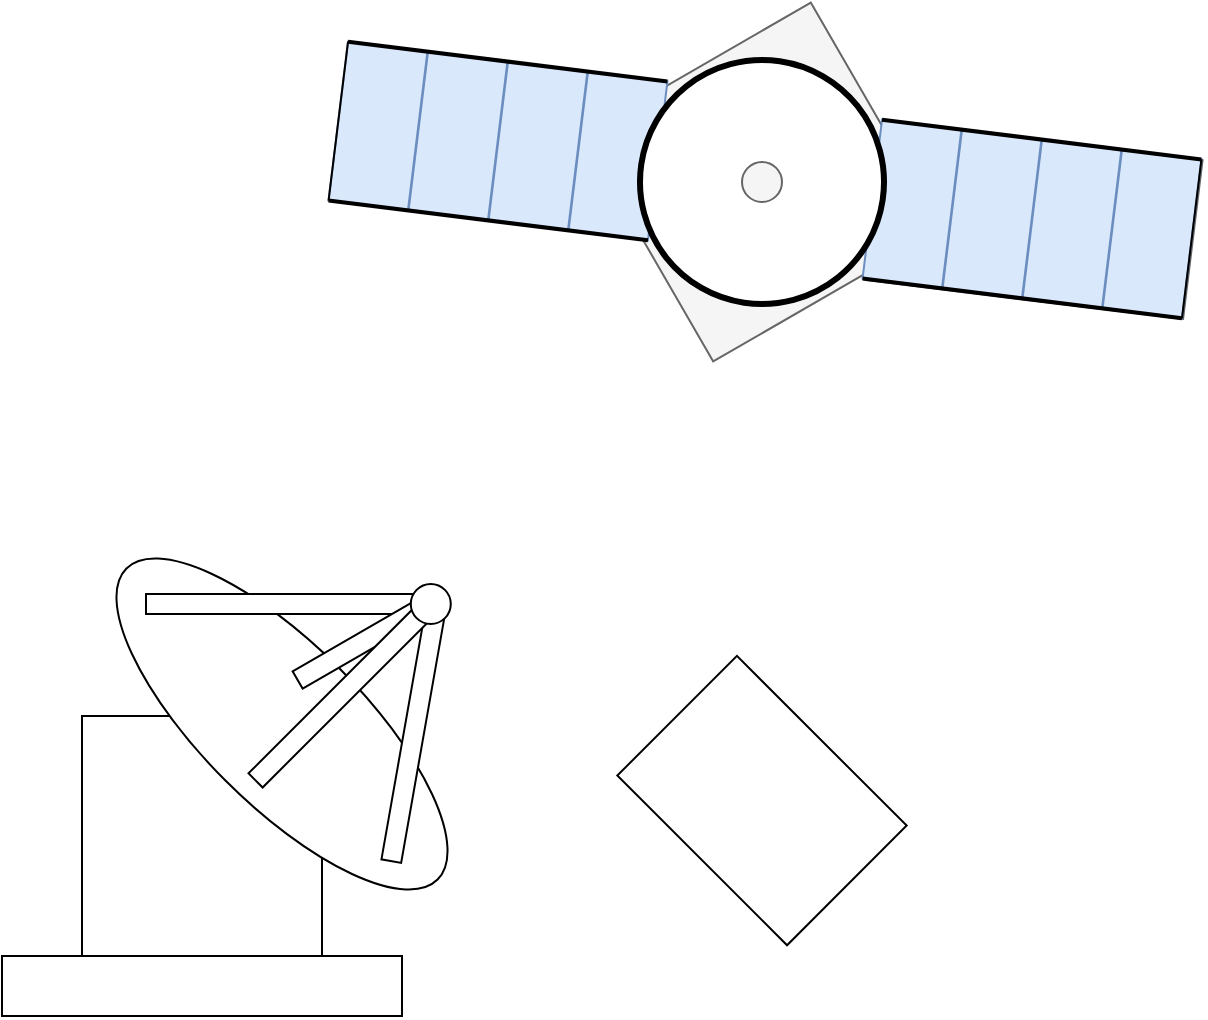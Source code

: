 <mxfile version="26.0.16">
  <diagram name="Page-1" id="EXUUknry4EixfEBFSW-V">
    <mxGraphModel dx="867" dy="597" grid="0" gridSize="10" guides="1" tooltips="1" connect="1" arrows="1" fold="1" page="1" pageScale="1" pageWidth="1169" pageHeight="827" math="0" shadow="0">
      <root>
        <mxCell id="0" />
        <mxCell id="1" parent="0" />
        <mxCell id="y_cZfdV3owpzlUH5pemg-28" value="" style="rounded=0;whiteSpace=wrap;html=1;rotation=-30;fillColor=#f5f5f5;fontColor=#333333;strokeColor=#666666;" vertex="1" parent="1">
          <mxGeometry x="554" y="77.5" width="132" height="131" as="geometry" />
        </mxCell>
        <mxCell id="y_cZfdV3owpzlUH5pemg-21" value="" style="rounded=0;whiteSpace=wrap;html=1;rotation=97;fillColor=#dae8fc;strokeColor=#6c8ebf;container=0;" vertex="1" parent="1">
          <mxGeometry x="508" y="110" width="80" height="40" as="geometry" />
        </mxCell>
        <mxCell id="y_cZfdV3owpzlUH5pemg-22" value="" style="rounded=0;whiteSpace=wrap;html=1;rotation=97;fillColor=#dae8fc;strokeColor=#6c8ebf;container=0;" vertex="1" parent="1">
          <mxGeometry x="468" y="105" width="80" height="40" as="geometry" />
        </mxCell>
        <mxCell id="y_cZfdV3owpzlUH5pemg-23" value="" style="rounded=0;whiteSpace=wrap;html=1;rotation=97;fillColor=#dae8fc;strokeColor=#6c8ebf;container=0;" vertex="1" parent="1">
          <mxGeometry x="428" y="100" width="80" height="40" as="geometry" />
        </mxCell>
        <mxCell id="y_cZfdV3owpzlUH5pemg-24" value="" style="rounded=0;whiteSpace=wrap;html=1;rotation=97;fillColor=#dae8fc;strokeColor=#6c8ebf;container=0;" vertex="1" parent="1">
          <mxGeometry x="388" y="95" width="80" height="40" as="geometry" />
        </mxCell>
        <mxCell id="y_cZfdV3owpzlUH5pemg-8" value="" style="rounded=0;whiteSpace=wrap;html=1;rotation=45;" vertex="1" parent="1">
          <mxGeometry x="560" y="410" width="120" height="84.57" as="geometry" />
        </mxCell>
        <mxCell id="y_cZfdV3owpzlUH5pemg-2" value="" style="rounded=0;whiteSpace=wrap;html=1;" vertex="1" parent="1">
          <mxGeometry x="280" y="410" width="120" height="120" as="geometry" />
        </mxCell>
        <mxCell id="y_cZfdV3owpzlUH5pemg-1" value="" style="ellipse;whiteSpace=wrap;html=1;rotation=45;" vertex="1" parent="1">
          <mxGeometry x="270" y="374" width="220" height="80" as="geometry" />
        </mxCell>
        <mxCell id="y_cZfdV3owpzlUH5pemg-3" value="" style="rounded=0;whiteSpace=wrap;html=1;" vertex="1" parent="1">
          <mxGeometry x="240" y="530" width="200" height="30" as="geometry" />
        </mxCell>
        <mxCell id="y_cZfdV3owpzlUH5pemg-13" value="" style="group;rotation=97;fillColor=#f5f5f5;fontColor=#333333;strokeColor=#666666;container=0;" vertex="1" connectable="0" parent="1">
          <mxGeometry x="716" y="82" width="80" height="160" as="geometry" />
        </mxCell>
        <mxCell id="y_cZfdV3owpzlUH5pemg-26" value="" style="ellipse;whiteSpace=wrap;html=1;aspect=fixed;" vertex="1" parent="1">
          <mxGeometry x="610" y="133" width="20" height="20" as="geometry" />
        </mxCell>
        <mxCell id="y_cZfdV3owpzlUH5pemg-9" value="" style="rounded=0;whiteSpace=wrap;html=1;rotation=97;container=0;fillColor=#dae8fc;strokeColor=#6c8ebf;" vertex="1" parent="1">
          <mxGeometry x="775" y="149" width="80" height="40" as="geometry" />
        </mxCell>
        <mxCell id="y_cZfdV3owpzlUH5pemg-10" value="" style="rounded=0;whiteSpace=wrap;html=1;rotation=97;container=0;fillColor=#dae8fc;strokeColor=#6c8ebf;" vertex="1" parent="1">
          <mxGeometry x="735" y="144" width="80" height="40" as="geometry" />
        </mxCell>
        <mxCell id="y_cZfdV3owpzlUH5pemg-11" value="" style="rounded=0;whiteSpace=wrap;html=1;rotation=97;container=0;fillColor=#dae8fc;strokeColor=#6c8ebf;" vertex="1" parent="1">
          <mxGeometry x="695" y="139" width="80" height="40" as="geometry" />
        </mxCell>
        <mxCell id="y_cZfdV3owpzlUH5pemg-12" value="" style="rounded=0;whiteSpace=wrap;html=1;rotation=97;container=0;fillColor=#dae8fc;strokeColor=#6c8ebf;" vertex="1" parent="1">
          <mxGeometry x="655" y="134" width="80" height="40" as="geometry" />
        </mxCell>
        <mxCell id="y_cZfdV3owpzlUH5pemg-27" value="" style="ellipse;whiteSpace=wrap;html=1;aspect=fixed;rotation=30;strokeWidth=3;" vertex="1" parent="1">
          <mxGeometry x="559" y="82" width="122" height="122" as="geometry" />
        </mxCell>
        <mxCell id="y_cZfdV3owpzlUH5pemg-29" value="" style="ellipse;whiteSpace=wrap;html=1;aspect=fixed;fillColor=#f5f5f5;fontColor=#333333;strokeColor=#666666;" vertex="1" parent="1">
          <mxGeometry x="610" y="133" width="20" height="20" as="geometry" />
        </mxCell>
        <mxCell id="y_cZfdV3owpzlUH5pemg-30" value="" style="endArrow=none;html=1;rounded=0;exitX=0;exitY=1;exitDx=0;exitDy=0;entryX=0;entryY=0;entryDx=0;entryDy=0;strokeWidth=2;" edge="1" parent="1" source="y_cZfdV3owpzlUH5pemg-12" target="y_cZfdV3owpzlUH5pemg-9">
          <mxGeometry width="50" height="50" relative="1" as="geometry">
            <mxPoint x="706" y="185" as="sourcePoint" />
            <mxPoint x="756" y="135" as="targetPoint" />
          </mxGeometry>
        </mxCell>
        <mxCell id="y_cZfdV3owpzlUH5pemg-31" value="" style="endArrow=none;html=1;rounded=0;exitX=0;exitY=1;exitDx=0;exitDy=0;entryX=0;entryY=0;entryDx=0;entryDy=0;strokeWidth=2;" edge="1" parent="1" source="y_cZfdV3owpzlUH5pemg-24" target="y_cZfdV3owpzlUH5pemg-21">
          <mxGeometry width="50" height="50" relative="1" as="geometry">
            <mxPoint x="690" y="122" as="sourcePoint" />
            <mxPoint x="850" y="142" as="targetPoint" />
          </mxGeometry>
        </mxCell>
        <mxCell id="y_cZfdV3owpzlUH5pemg-32" value="" style="endArrow=none;html=1;rounded=0;entryX=1;entryY=0;entryDx=0;entryDy=0;exitX=1;exitY=1;exitDx=0;exitDy=0;strokeWidth=2;" edge="1" parent="1" source="y_cZfdV3owpzlUH5pemg-12" target="y_cZfdV3owpzlUH5pemg-9">
          <mxGeometry width="50" height="50" relative="1" as="geometry">
            <mxPoint x="681" y="230" as="sourcePoint" />
            <mxPoint x="731" y="180" as="targetPoint" />
          </mxGeometry>
        </mxCell>
        <mxCell id="y_cZfdV3owpzlUH5pemg-33" value="" style="endArrow=none;html=1;rounded=0;entryX=0;entryY=0;entryDx=0;entryDy=0;exitX=1;exitY=0;exitDx=0;exitDy=0;" edge="1" parent="1" source="y_cZfdV3owpzlUH5pemg-9" target="y_cZfdV3owpzlUH5pemg-9">
          <mxGeometry width="50" height="50" relative="1" as="geometry">
            <mxPoint x="651" y="221" as="sourcePoint" />
            <mxPoint x="701" y="171" as="targetPoint" />
          </mxGeometry>
        </mxCell>
        <mxCell id="y_cZfdV3owpzlUH5pemg-34" value="" style="endArrow=none;html=1;rounded=0;entryX=0;entryY=1;entryDx=0;entryDy=0;exitX=1;exitY=1;exitDx=0;exitDy=0;" edge="1" parent="1" source="y_cZfdV3owpzlUH5pemg-24" target="y_cZfdV3owpzlUH5pemg-24">
          <mxGeometry width="50" height="50" relative="1" as="geometry">
            <mxPoint x="566" y="221" as="sourcePoint" />
            <mxPoint x="616" y="171" as="targetPoint" />
          </mxGeometry>
        </mxCell>
        <mxCell id="y_cZfdV3owpzlUH5pemg-35" value="" style="endArrow=none;html=1;rounded=0;exitX=1;exitY=1;exitDx=0;exitDy=0;entryX=1;entryY=0;entryDx=0;entryDy=0;strokeWidth=2;" edge="1" parent="1" source="y_cZfdV3owpzlUH5pemg-24" target="y_cZfdV3owpzlUH5pemg-21">
          <mxGeometry width="50" height="50" relative="1" as="geometry">
            <mxPoint x="566" y="221" as="sourcePoint" />
            <mxPoint x="616" y="171" as="targetPoint" />
          </mxGeometry>
        </mxCell>
        <mxCell id="y_cZfdV3owpzlUH5pemg-36" value="" style="rounded=0;whiteSpace=wrap;html=1;rotation=-80;" vertex="1" parent="1">
          <mxGeometry x="383" y="416" width="125" height="10" as="geometry" />
        </mxCell>
        <mxCell id="y_cZfdV3owpzlUH5pemg-37" value="" style="rounded=0;whiteSpace=wrap;html=1;rotation=0;" vertex="1" parent="1">
          <mxGeometry x="312" y="349" width="138" height="10" as="geometry" />
        </mxCell>
        <mxCell id="y_cZfdV3owpzlUH5pemg-38" value="" style="rounded=0;whiteSpace=wrap;html=1;rotation=-30;" vertex="1" parent="1">
          <mxGeometry x="383" y="369" width="72" height="10" as="geometry" />
        </mxCell>
        <mxCell id="y_cZfdV3owpzlUH5pemg-4" value="" style="rounded=0;whiteSpace=wrap;html=1;rotation=-45;" vertex="1" parent="1">
          <mxGeometry x="349.3" y="395" width="119.39" height="10" as="geometry" />
        </mxCell>
        <mxCell id="y_cZfdV3owpzlUH5pemg-5" value="" style="ellipse;whiteSpace=wrap;html=1;aspect=fixed;" vertex="1" parent="1">
          <mxGeometry x="444.39" y="344" width="20" height="20" as="geometry" />
        </mxCell>
      </root>
    </mxGraphModel>
  </diagram>
</mxfile>
